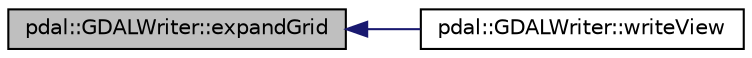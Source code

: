 digraph "pdal::GDALWriter::expandGrid"
{
  edge [fontname="Helvetica",fontsize="10",labelfontname="Helvetica",labelfontsize="10"];
  node [fontname="Helvetica",fontsize="10",shape=record];
  rankdir="LR";
  Node1 [label="pdal::GDALWriter::expandGrid",height=0.2,width=0.4,color="black", fillcolor="grey75", style="filled", fontcolor="black"];
  Node1 -> Node2 [dir="back",color="midnightblue",fontsize="10",style="solid",fontname="Helvetica"];
  Node2 [label="pdal::GDALWriter::writeView",height=0.2,width=0.4,color="black", fillcolor="white", style="filled",URL="$classpdal_1_1GDALWriter.html#af35536b95e60de238dee71b984acd0a4"];
}
